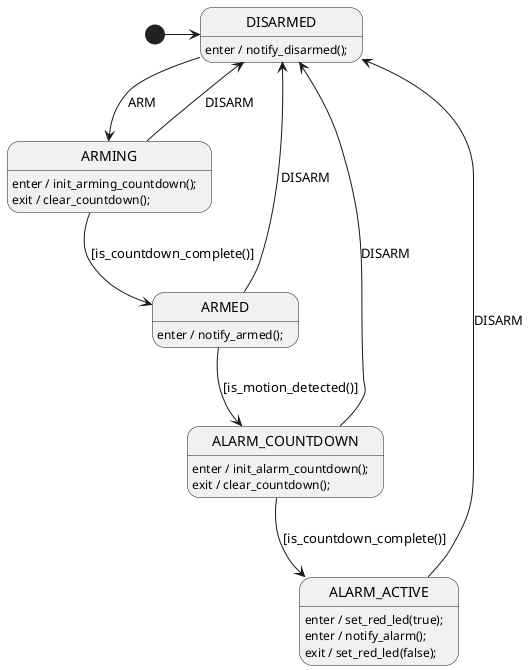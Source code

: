 @startuml ControllerSm

' ///////////////////////////// STYLES /////////////////////////////
' Define some colors for the states. Totally optional.
skinparam state {
  BackgroundColor<<parent_alias>> #f8ff95
}

' //////////////////////// STATE ORGANIZATION ///////////////////////
' Note: StateSmith treats state names and events as case insensitive.
' More info: https://github.com/StateSmith/StateSmith/wiki/PlantUML

state DISARMED
state ARMING
state ARMED
state ALARM_COUNTDOWN
state ALARM_ACTIVE

[*] -> DISARMED

' ///////////////////////// STATE HANDLERS /////////////////////////
' Syntax https://github.com/StateSmith/StateSmith/wiki/Behaviors

' DISARMED
DISARMED: enter / notify_disarmed();
DISARMED --> ARMING: ARM

' ARMING
ARMING: enter / init_arming_countdown();
ARMING: exit / clear_countdown();
ARMING --> ARMED: [is_countdown_complete()]
ARMING --> DISARMED: DISARM

' ARMED
ARMED: enter / notify_armed();
ARMED --> ALARM_COUNTDOWN: [is_motion_detected()]
ARMED --> DISARMED: DISARM

' ALARM_COUNTDOWN
ALARM_COUNTDOWN: enter / init_alarm_countdown();
ALARM_COUNTDOWN: exit / clear_countdown();
ALARM_COUNTDOWN --> ALARM_ACTIVE: [is_countdown_complete()]
ALARM_COUNTDOWN --> DISARMED: DISARM

' ALARM_ACTIVE
ALARM_ACTIVE: enter / set_red_led(true);
ALARM_ACTIVE: enter / notify_alarm();
ALARM_ACTIVE: exit / set_red_led(false);
ALARM_ACTIVE --> DISARMED: DISARM



' //////////////////////// StateSmith config ////////////////////////
' The below special comment block sets the StateSmith configuration.
' More info: https://github.com/StateSmith/StateSmith/issues/335
' Feel free to remove or modify it as needed.

/'! $CONFIG : toml
[RenderConfig.Cpp]
BaseClassCode = "public ControllerBase"
HFileIncludes = """
    #include "ControllerBase.hpp"
    """

[SmRunnerSettings]
transpilerId = "Cpp"
'/
@enduml